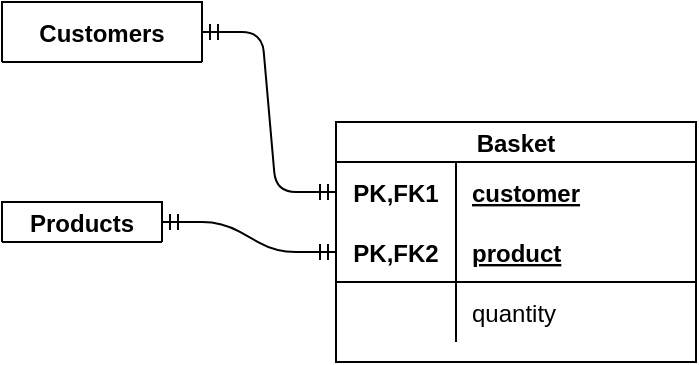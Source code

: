 <mxfile version="13.8.0" type="github">
  <diagram id="AN5JyvfVCxJ-ay98QNSz" name="Page-1">
    <mxGraphModel dx="1594" dy="913" grid="1" gridSize="10" guides="1" tooltips="1" connect="1" arrows="1" fold="1" page="1" pageScale="1" pageWidth="827" pageHeight="1169" math="0" shadow="0">
      <root>
        <mxCell id="0" />
        <mxCell id="1" parent="0" />
        <mxCell id="LMyNbnEjL-IZEPd-uNkG-52" value="" style="edgeStyle=entityRelationEdgeStyle;fontSize=12;html=1;endArrow=ERmandOne;startArrow=ERmandOne;entryX=0;entryY=0.5;entryDx=0;entryDy=0;" edge="1" parent="1" source="LMyNbnEjL-IZEPd-uNkG-2" target="LMyNbnEjL-IZEPd-uNkG-15">
          <mxGeometry width="100" height="100" relative="1" as="geometry">
            <mxPoint x="480" y="410" as="sourcePoint" />
            <mxPoint x="580" y="310" as="targetPoint" />
          </mxGeometry>
        </mxCell>
        <mxCell id="LMyNbnEjL-IZEPd-uNkG-53" value="" style="edgeStyle=entityRelationEdgeStyle;fontSize=12;html=1;endArrow=ERmandOne;startArrow=ERmandOne;entryX=0;entryY=0.5;entryDx=0;entryDy=0;exitX=1;exitY=0.5;exitDx=0;exitDy=0;" edge="1" parent="1" source="LMyNbnEjL-IZEPd-uNkG-28" target="LMyNbnEjL-IZEPd-uNkG-18">
          <mxGeometry width="100" height="100" relative="1" as="geometry">
            <mxPoint x="380" y="165" as="sourcePoint" />
            <mxPoint x="510" y="315.0" as="targetPoint" />
          </mxGeometry>
        </mxCell>
        <mxCell id="LMyNbnEjL-IZEPd-uNkG-1" value="Customers" style="shape=table;startSize=30;container=1;collapsible=1;childLayout=tableLayout;fixedRows=1;rowLines=0;fontStyle=1;align=center;resizeLast=1;sketch=0;" vertex="1" collapsed="1" parent="1">
          <mxGeometry x="313" y="210" width="100" height="30" as="geometry">
            <mxRectangle x="150" y="30" width="180" height="220" as="alternateBounds" />
          </mxGeometry>
        </mxCell>
        <mxCell id="LMyNbnEjL-IZEPd-uNkG-2" value="" style="shape=partialRectangle;collapsible=0;dropTarget=0;pointerEvents=0;fillColor=none;top=0;left=0;bottom=1;right=0;points=[[0,0.5],[1,0.5]];portConstraint=eastwest;" vertex="1" parent="LMyNbnEjL-IZEPd-uNkG-1">
          <mxGeometry y="30" width="180" height="30" as="geometry" />
        </mxCell>
        <mxCell id="LMyNbnEjL-IZEPd-uNkG-3" value="PK" style="shape=partialRectangle;connectable=0;fillColor=none;top=0;left=0;bottom=0;right=0;fontStyle=1;overflow=hidden;" vertex="1" parent="LMyNbnEjL-IZEPd-uNkG-2">
          <mxGeometry width="30" height="30" as="geometry" />
        </mxCell>
        <mxCell id="LMyNbnEjL-IZEPd-uNkG-4" value="id" style="shape=partialRectangle;connectable=0;fillColor=none;top=0;left=0;bottom=0;right=0;align=left;spacingLeft=6;fontStyle=5;overflow=hidden;" vertex="1" parent="LMyNbnEjL-IZEPd-uNkG-2">
          <mxGeometry x="30" width="150" height="30" as="geometry" />
        </mxCell>
        <mxCell id="LMyNbnEjL-IZEPd-uNkG-5" value="" style="shape=partialRectangle;collapsible=0;dropTarget=0;pointerEvents=0;fillColor=none;top=0;left=0;bottom=0;right=0;points=[[0,0.5],[1,0.5]];portConstraint=eastwest;" vertex="1" parent="LMyNbnEjL-IZEPd-uNkG-1">
          <mxGeometry y="60" width="180" height="30" as="geometry" />
        </mxCell>
        <mxCell id="LMyNbnEjL-IZEPd-uNkG-6" value="" style="shape=partialRectangle;connectable=0;fillColor=none;top=0;left=0;bottom=0;right=0;editable=1;overflow=hidden;" vertex="1" parent="LMyNbnEjL-IZEPd-uNkG-5">
          <mxGeometry width="30" height="30" as="geometry" />
        </mxCell>
        <mxCell id="LMyNbnEjL-IZEPd-uNkG-7" value="firstname" style="shape=partialRectangle;connectable=0;fillColor=none;top=0;left=0;bottom=0;right=0;align=left;spacingLeft=6;overflow=hidden;" vertex="1" parent="LMyNbnEjL-IZEPd-uNkG-5">
          <mxGeometry x="30" width="150" height="30" as="geometry" />
        </mxCell>
        <mxCell id="LMyNbnEjL-IZEPd-uNkG-8" value="" style="shape=partialRectangle;collapsible=0;dropTarget=0;pointerEvents=0;fillColor=none;top=0;left=0;bottom=0;right=0;points=[[0,0.5],[1,0.5]];portConstraint=eastwest;" vertex="1" parent="LMyNbnEjL-IZEPd-uNkG-1">
          <mxGeometry y="90" width="180" height="30" as="geometry" />
        </mxCell>
        <mxCell id="LMyNbnEjL-IZEPd-uNkG-9" value="" style="shape=partialRectangle;connectable=0;fillColor=none;top=0;left=0;bottom=0;right=0;editable=1;overflow=hidden;" vertex="1" parent="LMyNbnEjL-IZEPd-uNkG-8">
          <mxGeometry width="30" height="30" as="geometry" />
        </mxCell>
        <mxCell id="LMyNbnEjL-IZEPd-uNkG-10" value="familyname" style="shape=partialRectangle;connectable=0;fillColor=none;top=0;left=0;bottom=0;right=0;align=left;spacingLeft=6;overflow=hidden;" vertex="1" parent="LMyNbnEjL-IZEPd-uNkG-8">
          <mxGeometry x="30" width="150" height="30" as="geometry" />
        </mxCell>
        <mxCell id="LMyNbnEjL-IZEPd-uNkG-11" value="" style="shape=partialRectangle;collapsible=0;dropTarget=0;pointerEvents=0;fillColor=none;top=0;left=0;bottom=0;right=0;points=[[0,0.5],[1,0.5]];portConstraint=eastwest;" vertex="1" parent="LMyNbnEjL-IZEPd-uNkG-1">
          <mxGeometry y="120" width="180" height="30" as="geometry" />
        </mxCell>
        <mxCell id="LMyNbnEjL-IZEPd-uNkG-12" value="" style="shape=partialRectangle;connectable=0;fillColor=none;top=0;left=0;bottom=0;right=0;editable=1;overflow=hidden;" vertex="1" parent="LMyNbnEjL-IZEPd-uNkG-11">
          <mxGeometry width="30" height="30" as="geometry" />
        </mxCell>
        <mxCell id="LMyNbnEjL-IZEPd-uNkG-13" value="address" style="shape=partialRectangle;connectable=0;fillColor=none;top=0;left=0;bottom=0;right=0;align=left;spacingLeft=6;overflow=hidden;" vertex="1" parent="LMyNbnEjL-IZEPd-uNkG-11">
          <mxGeometry x="30" width="150" height="30" as="geometry" />
        </mxCell>
        <mxCell id="LMyNbnEjL-IZEPd-uNkG-69" value="" style="shape=partialRectangle;collapsible=0;dropTarget=0;pointerEvents=0;fillColor=none;top=0;left=0;bottom=0;right=0;points=[[0,0.5],[1,0.5]];portConstraint=eastwest;sketch=0;" vertex="1" parent="LMyNbnEjL-IZEPd-uNkG-1">
          <mxGeometry y="150" width="180" height="30" as="geometry" />
        </mxCell>
        <mxCell id="LMyNbnEjL-IZEPd-uNkG-70" value="" style="shape=partialRectangle;connectable=0;fillColor=none;top=0;left=0;bottom=0;right=0;editable=1;overflow=hidden;" vertex="1" parent="LMyNbnEjL-IZEPd-uNkG-69">
          <mxGeometry width="30" height="30" as="geometry" />
        </mxCell>
        <mxCell id="LMyNbnEjL-IZEPd-uNkG-71" value="username" style="shape=partialRectangle;connectable=0;fillColor=none;top=0;left=0;bottom=0;right=0;align=left;spacingLeft=6;overflow=hidden;" vertex="1" parent="LMyNbnEjL-IZEPd-uNkG-69">
          <mxGeometry x="30" width="150" height="30" as="geometry" />
        </mxCell>
        <mxCell id="LMyNbnEjL-IZEPd-uNkG-72" value="" style="shape=partialRectangle;collapsible=0;dropTarget=0;pointerEvents=0;fillColor=none;top=0;left=0;bottom=0;right=0;points=[[0,0.5],[1,0.5]];portConstraint=eastwest;sketch=0;" vertex="1" parent="LMyNbnEjL-IZEPd-uNkG-1">
          <mxGeometry y="180" width="180" height="30" as="geometry" />
        </mxCell>
        <mxCell id="LMyNbnEjL-IZEPd-uNkG-73" value="" style="shape=partialRectangle;connectable=0;fillColor=none;top=0;left=0;bottom=0;right=0;editable=1;overflow=hidden;" vertex="1" parent="LMyNbnEjL-IZEPd-uNkG-72">
          <mxGeometry width="30" height="30" as="geometry" />
        </mxCell>
        <mxCell id="LMyNbnEjL-IZEPd-uNkG-74" value="password" style="shape=partialRectangle;connectable=0;fillColor=none;top=0;left=0;bottom=0;right=0;align=left;spacingLeft=6;overflow=hidden;" vertex="1" parent="LMyNbnEjL-IZEPd-uNkG-72">
          <mxGeometry x="30" width="150" height="30" as="geometry" />
        </mxCell>
        <mxCell id="LMyNbnEjL-IZEPd-uNkG-27" value="Products" style="shape=table;startSize=20;container=1;collapsible=1;childLayout=tableLayout;fixedRows=1;rowLines=0;fontStyle=1;align=center;resizeLast=1;" vertex="1" collapsed="1" parent="1">
          <mxGeometry x="313" y="310" width="80" height="20" as="geometry">
            <mxRectangle x="190" y="350" width="180" height="150" as="alternateBounds" />
          </mxGeometry>
        </mxCell>
        <mxCell id="LMyNbnEjL-IZEPd-uNkG-28" value="" style="shape=partialRectangle;collapsible=0;dropTarget=0;pointerEvents=0;fillColor=none;top=0;left=0;bottom=1;right=0;points=[[0,0.5],[1,0.5]];portConstraint=eastwest;" vertex="1" parent="LMyNbnEjL-IZEPd-uNkG-27">
          <mxGeometry y="20" width="180" height="30" as="geometry" />
        </mxCell>
        <mxCell id="LMyNbnEjL-IZEPd-uNkG-29" value="PK" style="shape=partialRectangle;connectable=0;fillColor=none;top=0;left=0;bottom=0;right=0;fontStyle=1;overflow=hidden;" vertex="1" parent="LMyNbnEjL-IZEPd-uNkG-28">
          <mxGeometry width="30" height="30" as="geometry" />
        </mxCell>
        <mxCell id="LMyNbnEjL-IZEPd-uNkG-30" value="id" style="shape=partialRectangle;connectable=0;fillColor=none;top=0;left=0;bottom=0;right=0;align=left;spacingLeft=6;fontStyle=5;overflow=hidden;" vertex="1" parent="LMyNbnEjL-IZEPd-uNkG-28">
          <mxGeometry x="30" width="150" height="30" as="geometry" />
        </mxCell>
        <mxCell id="LMyNbnEjL-IZEPd-uNkG-31" value="" style="shape=partialRectangle;collapsible=0;dropTarget=0;pointerEvents=0;fillColor=none;top=0;left=0;bottom=0;right=0;points=[[0,0.5],[1,0.5]];portConstraint=eastwest;" vertex="1" parent="LMyNbnEjL-IZEPd-uNkG-27">
          <mxGeometry y="50" width="180" height="30" as="geometry" />
        </mxCell>
        <mxCell id="LMyNbnEjL-IZEPd-uNkG-32" value="" style="shape=partialRectangle;connectable=0;fillColor=none;top=0;left=0;bottom=0;right=0;editable=1;overflow=hidden;" vertex="1" parent="LMyNbnEjL-IZEPd-uNkG-31">
          <mxGeometry width="30" height="30" as="geometry" />
        </mxCell>
        <mxCell id="LMyNbnEjL-IZEPd-uNkG-33" value="name" style="shape=partialRectangle;connectable=0;fillColor=none;top=0;left=0;bottom=0;right=0;align=left;spacingLeft=6;overflow=hidden;" vertex="1" parent="LMyNbnEjL-IZEPd-uNkG-31">
          <mxGeometry x="30" width="150" height="30" as="geometry" />
        </mxCell>
        <mxCell id="LMyNbnEjL-IZEPd-uNkG-34" value="" style="shape=partialRectangle;collapsible=0;dropTarget=0;pointerEvents=0;fillColor=none;top=0;left=0;bottom=0;right=0;points=[[0,0.5],[1,0.5]];portConstraint=eastwest;" vertex="1" parent="LMyNbnEjL-IZEPd-uNkG-27">
          <mxGeometry y="80" width="180" height="30" as="geometry" />
        </mxCell>
        <mxCell id="LMyNbnEjL-IZEPd-uNkG-35" value="" style="shape=partialRectangle;connectable=0;fillColor=none;top=0;left=0;bottom=0;right=0;editable=1;overflow=hidden;" vertex="1" parent="LMyNbnEjL-IZEPd-uNkG-34">
          <mxGeometry width="30" height="30" as="geometry" />
        </mxCell>
        <mxCell id="LMyNbnEjL-IZEPd-uNkG-36" value="description" style="shape=partialRectangle;connectable=0;fillColor=none;top=0;left=0;bottom=0;right=0;align=left;spacingLeft=6;overflow=hidden;" vertex="1" parent="LMyNbnEjL-IZEPd-uNkG-34">
          <mxGeometry x="30" width="150" height="30" as="geometry" />
        </mxCell>
        <mxCell id="LMyNbnEjL-IZEPd-uNkG-37" value="" style="shape=partialRectangle;collapsible=0;dropTarget=0;pointerEvents=0;fillColor=none;top=0;left=0;bottom=0;right=0;points=[[0,0.5],[1,0.5]];portConstraint=eastwest;" vertex="1" parent="LMyNbnEjL-IZEPd-uNkG-27">
          <mxGeometry y="110" width="180" height="30" as="geometry" />
        </mxCell>
        <mxCell id="LMyNbnEjL-IZEPd-uNkG-38" value="" style="shape=partialRectangle;connectable=0;fillColor=none;top=0;left=0;bottom=0;right=0;editable=1;overflow=hidden;" vertex="1" parent="LMyNbnEjL-IZEPd-uNkG-37">
          <mxGeometry width="30" height="30" as="geometry" />
        </mxCell>
        <mxCell id="LMyNbnEjL-IZEPd-uNkG-39" value="price" style="shape=partialRectangle;connectable=0;fillColor=none;top=0;left=0;bottom=0;right=0;align=left;spacingLeft=6;overflow=hidden;" vertex="1" parent="LMyNbnEjL-IZEPd-uNkG-37">
          <mxGeometry x="30" width="150" height="30" as="geometry" />
        </mxCell>
        <mxCell id="LMyNbnEjL-IZEPd-uNkG-14" value="Basket" style="shape=table;startSize=20;container=1;collapsible=1;childLayout=tableLayout;fixedRows=1;rowLines=0;fontStyle=1;align=center;resizeLast=1;" vertex="1" parent="1">
          <mxGeometry x="480" y="270" width="180" height="120" as="geometry">
            <mxRectangle x="480" y="270" width="80" height="20" as="alternateBounds" />
          </mxGeometry>
        </mxCell>
        <mxCell id="LMyNbnEjL-IZEPd-uNkG-15" value="" style="shape=partialRectangle;collapsible=0;dropTarget=0;pointerEvents=0;fillColor=none;top=0;left=0;bottom=0;right=0;points=[[0,0.5],[1,0.5]];portConstraint=eastwest;" vertex="1" parent="LMyNbnEjL-IZEPd-uNkG-14">
          <mxGeometry y="20" width="180" height="30" as="geometry" />
        </mxCell>
        <mxCell id="LMyNbnEjL-IZEPd-uNkG-16" value="PK,FK1" style="shape=partialRectangle;connectable=0;fillColor=none;top=0;left=0;bottom=0;right=0;fontStyle=1;overflow=hidden;" vertex="1" parent="LMyNbnEjL-IZEPd-uNkG-15">
          <mxGeometry width="60" height="30" as="geometry" />
        </mxCell>
        <mxCell id="LMyNbnEjL-IZEPd-uNkG-17" value="customer" style="shape=partialRectangle;connectable=0;fillColor=none;top=0;left=0;bottom=0;right=0;align=left;spacingLeft=6;fontStyle=5;overflow=hidden;" vertex="1" parent="LMyNbnEjL-IZEPd-uNkG-15">
          <mxGeometry x="60" width="120" height="30" as="geometry" />
        </mxCell>
        <mxCell id="LMyNbnEjL-IZEPd-uNkG-18" value="" style="shape=partialRectangle;collapsible=0;dropTarget=0;pointerEvents=0;fillColor=none;top=0;left=0;bottom=1;right=0;points=[[0,0.5],[1,0.5]];portConstraint=eastwest;" vertex="1" parent="LMyNbnEjL-IZEPd-uNkG-14">
          <mxGeometry y="50" width="180" height="30" as="geometry" />
        </mxCell>
        <mxCell id="LMyNbnEjL-IZEPd-uNkG-19" value="PK,FK2" style="shape=partialRectangle;connectable=0;fillColor=none;top=0;left=0;bottom=0;right=0;fontStyle=1;overflow=hidden;" vertex="1" parent="LMyNbnEjL-IZEPd-uNkG-18">
          <mxGeometry width="60" height="30" as="geometry" />
        </mxCell>
        <mxCell id="LMyNbnEjL-IZEPd-uNkG-20" value="product" style="shape=partialRectangle;connectable=0;fillColor=none;top=0;left=0;bottom=0;right=0;align=left;spacingLeft=6;fontStyle=5;overflow=hidden;" vertex="1" parent="LMyNbnEjL-IZEPd-uNkG-18">
          <mxGeometry x="60" width="120" height="30" as="geometry" />
        </mxCell>
        <mxCell id="LMyNbnEjL-IZEPd-uNkG-21" value="" style="shape=partialRectangle;collapsible=0;dropTarget=0;pointerEvents=0;fillColor=none;top=0;left=0;bottom=0;right=0;points=[[0,0.5],[1,0.5]];portConstraint=eastwest;" vertex="1" parent="LMyNbnEjL-IZEPd-uNkG-14">
          <mxGeometry y="80" width="180" height="30" as="geometry" />
        </mxCell>
        <mxCell id="LMyNbnEjL-IZEPd-uNkG-22" value="" style="shape=partialRectangle;connectable=0;fillColor=none;top=0;left=0;bottom=0;right=0;editable=1;overflow=hidden;" vertex="1" parent="LMyNbnEjL-IZEPd-uNkG-21">
          <mxGeometry width="60" height="30" as="geometry" />
        </mxCell>
        <mxCell id="LMyNbnEjL-IZEPd-uNkG-23" value="quantity" style="shape=partialRectangle;connectable=0;fillColor=none;top=0;left=0;bottom=0;right=0;align=left;spacingLeft=6;overflow=hidden;" vertex="1" parent="LMyNbnEjL-IZEPd-uNkG-21">
          <mxGeometry x="60" width="120" height="30" as="geometry" />
        </mxCell>
      </root>
    </mxGraphModel>
  </diagram>
</mxfile>
